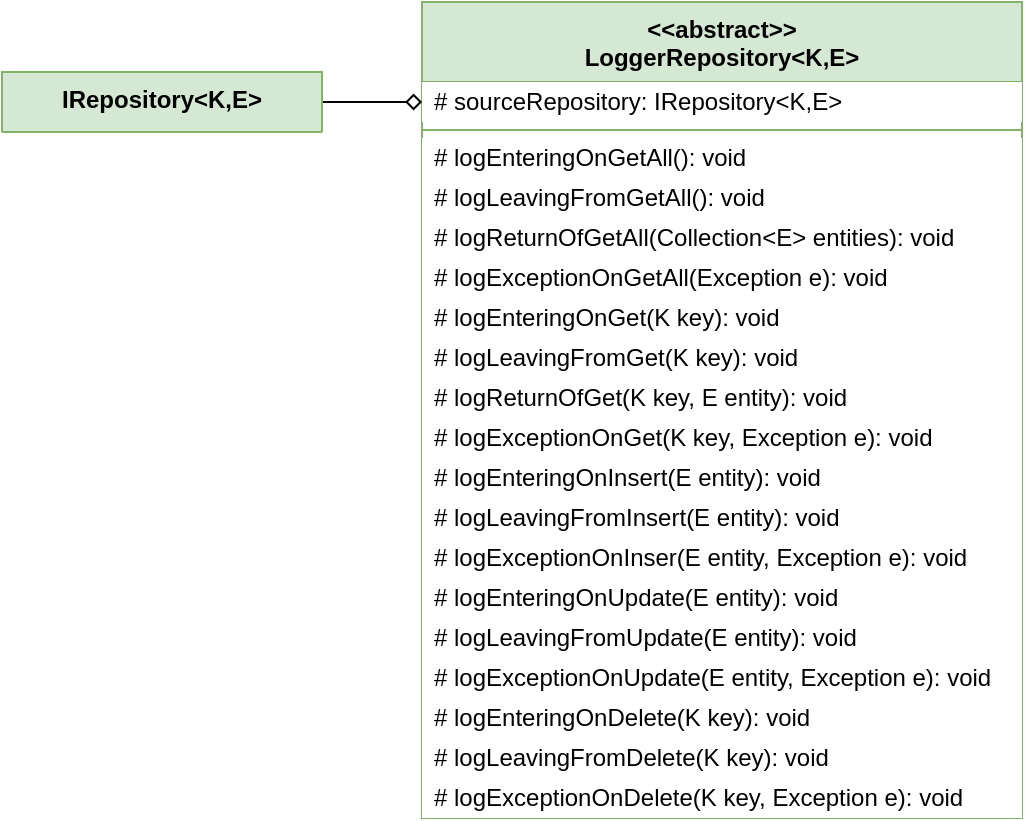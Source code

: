 <mxfile version="26.0.8">
  <diagram name="Página-1" id="ugNYonyBPk6qFIPh8cB3">
    <mxGraphModel dx="989" dy="509" grid="1" gridSize="10" guides="1" tooltips="1" connect="1" arrows="1" fold="1" page="1" pageScale="1" pageWidth="827" pageHeight="1169" math="0" shadow="0">
      <root>
        <mxCell id="0" />
        <mxCell id="1" parent="0" />
        <mxCell id="2AdBNrpjbDducpIuZtAQ-1" value="&lt;div&gt;&lt;b&gt;&amp;lt;&amp;lt;abstract&amp;gt;&amp;gt;&lt;/b&gt;&lt;/div&gt;&lt;b&gt;LoggerRepository&amp;lt;K,E&amp;gt;&lt;/b&gt;" style="swimlane;fontStyle=0;align=center;verticalAlign=top;childLayout=stackLayout;horizontal=1;startSize=40;horizontalStack=0;resizeParent=1;resizeParentMax=0;resizeLast=0;collapsible=0;marginBottom=0;html=1;whiteSpace=wrap;fillColor=#d5e8d4;strokeColor=#82b366;" parent="1" vertex="1">
          <mxGeometry x="330" y="270" width="300" height="408" as="geometry" />
        </mxCell>
        <mxCell id="2AdBNrpjbDducpIuZtAQ-8" value="# sourceRepository: IRepository&amp;lt;K,E&amp;gt;" style="text;html=1;align=left;verticalAlign=middle;spacingLeft=4;spacingRight=4;overflow=hidden;rotatable=0;points=[[0,0.5],[1,0.5]];portConstraint=eastwest;whiteSpace=wrap;fillColor=default;" parent="2AdBNrpjbDducpIuZtAQ-1" vertex="1">
          <mxGeometry y="40" width="300" height="20" as="geometry" />
        </mxCell>
        <mxCell id="7DSVnzMwaJu-oXMH9UBE-20" value="" style="line;strokeWidth=1;fillColor=none;align=left;verticalAlign=middle;spacingTop=-1;spacingLeft=3;spacingRight=3;rotatable=0;labelPosition=right;points=[];portConstraint=eastwest;strokeColor=inherit;" vertex="1" parent="2AdBNrpjbDducpIuZtAQ-1">
          <mxGeometry y="60" width="300" height="8" as="geometry" />
        </mxCell>
        <mxCell id="7DSVnzMwaJu-oXMH9UBE-12" value="# logEnteringOnGetAll(): void" style="text;html=1;align=left;verticalAlign=middle;spacingLeft=4;spacingRight=4;overflow=hidden;rotatable=0;points=[[0,0.5],[1,0.5]];portConstraint=eastwest;whiteSpace=wrap;fillColor=default;" vertex="1" parent="2AdBNrpjbDducpIuZtAQ-1">
          <mxGeometry y="68" width="300" height="20" as="geometry" />
        </mxCell>
        <mxCell id="7DSVnzMwaJu-oXMH9UBE-29" value="# logLeavingFromGetAll(): void" style="text;html=1;align=left;verticalAlign=middle;spacingLeft=4;spacingRight=4;overflow=hidden;rotatable=0;points=[[0,0.5],[1,0.5]];portConstraint=eastwest;whiteSpace=wrap;fillColor=default;" vertex="1" parent="2AdBNrpjbDducpIuZtAQ-1">
          <mxGeometry y="88" width="300" height="20" as="geometry" />
        </mxCell>
        <mxCell id="7DSVnzMwaJu-oXMH9UBE-30" value="# logReturnOfGetAll(Collection&amp;lt;E&amp;gt; entities): void" style="text;html=1;align=left;verticalAlign=middle;spacingLeft=4;spacingRight=4;overflow=hidden;rotatable=0;points=[[0,0.5],[1,0.5]];portConstraint=eastwest;whiteSpace=wrap;fillColor=default;" vertex="1" parent="2AdBNrpjbDducpIuZtAQ-1">
          <mxGeometry y="108" width="300" height="20" as="geometry" />
        </mxCell>
        <mxCell id="7DSVnzMwaJu-oXMH9UBE-32" value="# logExceptionOnGetAll(Exception e): void" style="text;html=1;align=left;verticalAlign=middle;spacingLeft=4;spacingRight=4;overflow=hidden;rotatable=0;points=[[0,0.5],[1,0.5]];portConstraint=eastwest;whiteSpace=wrap;fillColor=default;" vertex="1" parent="2AdBNrpjbDducpIuZtAQ-1">
          <mxGeometry y="128" width="300" height="20" as="geometry" />
        </mxCell>
        <mxCell id="7DSVnzMwaJu-oXMH9UBE-33" value="# logEnteringOnGet(K key): void" style="text;html=1;align=left;verticalAlign=middle;spacingLeft=4;spacingRight=4;overflow=hidden;rotatable=0;points=[[0,0.5],[1,0.5]];portConstraint=eastwest;whiteSpace=wrap;fillColor=default;" vertex="1" parent="2AdBNrpjbDducpIuZtAQ-1">
          <mxGeometry y="148" width="300" height="20" as="geometry" />
        </mxCell>
        <mxCell id="7DSVnzMwaJu-oXMH9UBE-34" value="# logLeavingFromGet(K key): void" style="text;html=1;align=left;verticalAlign=middle;spacingLeft=4;spacingRight=4;overflow=hidden;rotatable=0;points=[[0,0.5],[1,0.5]];portConstraint=eastwest;whiteSpace=wrap;fillColor=default;" vertex="1" parent="2AdBNrpjbDducpIuZtAQ-1">
          <mxGeometry y="168" width="300" height="20" as="geometry" />
        </mxCell>
        <mxCell id="7DSVnzMwaJu-oXMH9UBE-35" value="# logReturnOfGet(K key, E entity): void" style="text;html=1;align=left;verticalAlign=middle;spacingLeft=4;spacingRight=4;overflow=hidden;rotatable=0;points=[[0,0.5],[1,0.5]];portConstraint=eastwest;whiteSpace=wrap;fillColor=default;" vertex="1" parent="2AdBNrpjbDducpIuZtAQ-1">
          <mxGeometry y="188" width="300" height="20" as="geometry" />
        </mxCell>
        <mxCell id="7DSVnzMwaJu-oXMH9UBE-36" value="# logExceptionOnGet(K key, Exception e): void" style="text;html=1;align=left;verticalAlign=middle;spacingLeft=4;spacingRight=4;overflow=hidden;rotatable=0;points=[[0,0.5],[1,0.5]];portConstraint=eastwest;whiteSpace=wrap;fillColor=default;" vertex="1" parent="2AdBNrpjbDducpIuZtAQ-1">
          <mxGeometry y="208" width="300" height="20" as="geometry" />
        </mxCell>
        <mxCell id="7DSVnzMwaJu-oXMH9UBE-38" value="# logEnteringOnInsert(E entity): void" style="text;html=1;align=left;verticalAlign=middle;spacingLeft=4;spacingRight=4;overflow=hidden;rotatable=0;points=[[0,0.5],[1,0.5]];portConstraint=eastwest;whiteSpace=wrap;fillColor=default;" vertex="1" parent="2AdBNrpjbDducpIuZtAQ-1">
          <mxGeometry y="228" width="300" height="20" as="geometry" />
        </mxCell>
        <mxCell id="7DSVnzMwaJu-oXMH9UBE-39" value="# logLeavingFromInsert(E entity): void" style="text;html=1;align=left;verticalAlign=middle;spacingLeft=4;spacingRight=4;overflow=hidden;rotatable=0;points=[[0,0.5],[1,0.5]];portConstraint=eastwest;whiteSpace=wrap;fillColor=default;" vertex="1" parent="2AdBNrpjbDducpIuZtAQ-1">
          <mxGeometry y="248" width="300" height="20" as="geometry" />
        </mxCell>
        <mxCell id="7DSVnzMwaJu-oXMH9UBE-40" value="# logExceptionOnInser(E entity, Exception e): void" style="text;html=1;align=left;verticalAlign=middle;spacingLeft=4;spacingRight=4;overflow=hidden;rotatable=0;points=[[0,0.5],[1,0.5]];portConstraint=eastwest;whiteSpace=wrap;fillColor=default;" vertex="1" parent="2AdBNrpjbDducpIuZtAQ-1">
          <mxGeometry y="268" width="300" height="20" as="geometry" />
        </mxCell>
        <mxCell id="7DSVnzMwaJu-oXMH9UBE-41" value="# logEnteringOnUpdate(E entity): void" style="text;html=1;align=left;verticalAlign=middle;spacingLeft=4;spacingRight=4;overflow=hidden;rotatable=0;points=[[0,0.5],[1,0.5]];portConstraint=eastwest;whiteSpace=wrap;fillColor=default;" vertex="1" parent="2AdBNrpjbDducpIuZtAQ-1">
          <mxGeometry y="288" width="300" height="20" as="geometry" />
        </mxCell>
        <mxCell id="7DSVnzMwaJu-oXMH9UBE-42" value="# logLeavingFromUpdate(E entity): void" style="text;html=1;align=left;verticalAlign=middle;spacingLeft=4;spacingRight=4;overflow=hidden;rotatable=0;points=[[0,0.5],[1,0.5]];portConstraint=eastwest;whiteSpace=wrap;fillColor=default;" vertex="1" parent="2AdBNrpjbDducpIuZtAQ-1">
          <mxGeometry y="308" width="300" height="20" as="geometry" />
        </mxCell>
        <mxCell id="7DSVnzMwaJu-oXMH9UBE-43" value="# logExceptionOnUpdate(E entity, Exception e): void" style="text;html=1;align=left;verticalAlign=middle;spacingLeft=4;spacingRight=4;overflow=hidden;rotatable=0;points=[[0,0.5],[1,0.5]];portConstraint=eastwest;whiteSpace=wrap;fillColor=default;" vertex="1" parent="2AdBNrpjbDducpIuZtAQ-1">
          <mxGeometry y="328" width="300" height="20" as="geometry" />
        </mxCell>
        <mxCell id="7DSVnzMwaJu-oXMH9UBE-44" value="# logEnteringOnDelete(K key): void" style="text;html=1;align=left;verticalAlign=middle;spacingLeft=4;spacingRight=4;overflow=hidden;rotatable=0;points=[[0,0.5],[1,0.5]];portConstraint=eastwest;whiteSpace=wrap;fillColor=default;" vertex="1" parent="2AdBNrpjbDducpIuZtAQ-1">
          <mxGeometry y="348" width="300" height="20" as="geometry" />
        </mxCell>
        <mxCell id="7DSVnzMwaJu-oXMH9UBE-45" value="# logLeavingFromDelete(K key): void" style="text;html=1;align=left;verticalAlign=middle;spacingLeft=4;spacingRight=4;overflow=hidden;rotatable=0;points=[[0,0.5],[1,0.5]];portConstraint=eastwest;whiteSpace=wrap;fillColor=default;" vertex="1" parent="2AdBNrpjbDducpIuZtAQ-1">
          <mxGeometry y="368" width="300" height="20" as="geometry" />
        </mxCell>
        <mxCell id="7DSVnzMwaJu-oXMH9UBE-46" value="# logExceptionOnDelete(K key, Exception e): void" style="text;html=1;align=left;verticalAlign=middle;spacingLeft=4;spacingRight=4;overflow=hidden;rotatable=0;points=[[0,0.5],[1,0.5]];portConstraint=eastwest;whiteSpace=wrap;fillColor=default;" vertex="1" parent="2AdBNrpjbDducpIuZtAQ-1">
          <mxGeometry y="388" width="300" height="20" as="geometry" />
        </mxCell>
        <mxCell id="7DSVnzMwaJu-oXMH9UBE-7" style="edgeStyle=orthogonalEdgeStyle;rounded=0;orthogonalLoop=1;jettySize=auto;html=1;endArrow=diamond;endFill=0;strokeColor=default;" edge="1" parent="1" source="7DSVnzMwaJu-oXMH9UBE-1" target="2AdBNrpjbDducpIuZtAQ-8">
          <mxGeometry relative="1" as="geometry" />
        </mxCell>
        <mxCell id="7DSVnzMwaJu-oXMH9UBE-1" value="&lt;b&gt;IRepository&amp;lt;K,E&amp;gt;&lt;/b&gt;" style="swimlane;fontStyle=0;align=center;verticalAlign=top;childLayout=stackLayout;horizontal=1;startSize=30;horizontalStack=0;resizeParent=1;resizeParentMax=0;resizeLast=0;collapsible=0;marginBottom=0;html=1;whiteSpace=wrap;fillColor=#d5e8d4;strokeColor=#82b366;" vertex="1" parent="1">
          <mxGeometry x="120" y="305" width="160" height="30" as="geometry" />
        </mxCell>
      </root>
    </mxGraphModel>
  </diagram>
</mxfile>
